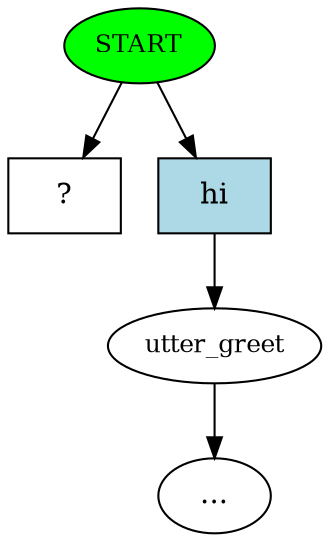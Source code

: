 digraph  {
0 [class="start active", fillcolor=green, fontsize=12, label=START, style=filled];
1 [class="", fontsize=12, label=utter_greet];
"-20" [class=ellipsis, label="..."];
19 [class="intent dashed active", label="  ?  ", shape=rect];
20 [class=intent, fillcolor=lightblue, label=hi, shape=rect, style=filled];
0 -> 19  [class=active, key=NONE, label=""];
0 -> 20  [class="", key=0];
1 -> "-20"  [class="", key=NONE, label=""];
20 -> 1  [class="", key=0];
}
